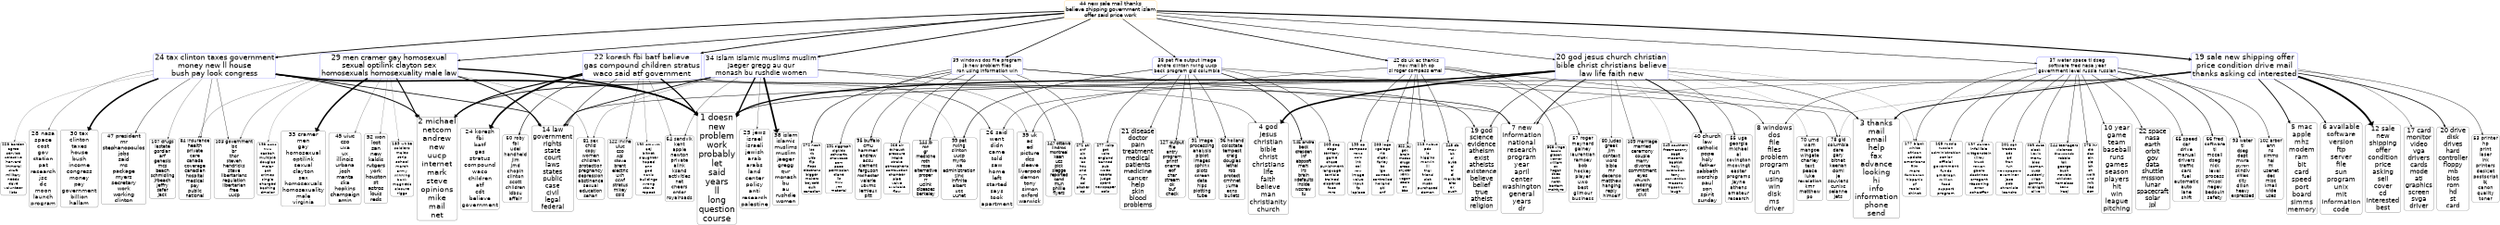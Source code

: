 digraph G {
size="18,18!";ranksep=4; ratio = auto; layers="1:2:3:4:5";
graph [fontname = "helvetica"];node [fontname = "helvetica"];edge [fontname = "helvetica"];ranksep=2.8;
"3_44" [ rank =3,fontsize =30.6932, shape=box, style="rounded", color=orange, label="44 new sale mail thanks
believe shipping government islam
offer said price work"]
"3_44" -> "2_19" [penwidth=6.2581,dir=forward]
"2_19" [rank =4,fontsize =45.1212, shape=box, style="rounded", color=blue,label="19 sale new shipping offer
price condition drive mail
thanks asking cd interested"]
"3_44" -> "2_20" [penwidth=2.9064,dir=forward]
"2_20" [rank =4,fontsize =45.0816, shape=box, style="rounded", color=blue,label="20 god jesus church christian
bible christ christians believe
law life faith new"]
"3_44" -> "2_22" [penwidth=4.8791,dir=forward]
"2_22" [rank =4,fontsize =44.7156, shape=box, style="rounded", color=blue,label="22 koresh fbi batf believe
gas compound children stratus
waco said atf government"]
"3_44" -> "2_24" [penwidth=4.8791,dir=forward]
"2_24" [rank =4,fontsize =43.6974, shape=box, style="rounded", color=blue,label="24 tax clinton taxes government
money new ll house
bush pay look congress"]
"3_44" -> "2_29" [penwidth=4.0158,dir=forward]
"2_29" [rank =4,fontsize =42.4406, shape=box, style="rounded", color=blue,label="29 men cramer gay homosexual
sexual optilink clayton sex
homosexuals homosexuality male law"]
"3_44" -> "2_34" [penwidth=4.8791,dir=forward]
"2_34" [rank =4,fontsize =39.9446, shape=box, style="rounded", color=blue,label="34 islam islamic muslims muslim
jaeger gregg au qur
monash bu rushdie women"]
"3_44" -> "2_37" [penwidth=2.9064,dir=forward]
"2_37" [rank =4,fontsize =29.2632, shape=box, style="rounded", color=blue,label="37 water space ti dseg
software fred nasa year
government level russia russian"]
"3_44" -> "2_38" [penwidth=2.9064,dir=forward]
"2_38" [rank =4,fontsize =28.9096, shape=box, style="rounded", color=blue,label="38 pat file output image
andre clinton rwing uucp
beck program gld columbia"]
"3_44" -> "2_39" [penwidth=4.0158,dir=forward]
"2_39" [rank =4,fontsize =28.7595, shape=box, style="rounded", color=blue,label="39 windows dos file program
jb new problem files
ron using information win"]
"3_44" -> "2_42" [penwidth=4.0158,dir=forward]
"2_42" [rank =4,fontsize =28.0762, shape=box, style="rounded", color=blue,label="42 db uk ac thanks
mov mail bh op
si roger compass email"]
"2_19" [ rank =2,fontsize =45.1212, shape=box, style="rounded", color=blue, label="19 sale new shipping offer
price condition drive mail
thanks asking cd interested"]
"2_19" -> "1_1" [penwidth=3.1182,dir=forward]
"1_1" [rank =3,fontsize =50, shape=box, style="rounded", color=black,label="1 doesn
new
problem
work
probably
let
said
years
ll
long
question
course"]
"2_19" -> "1_3" [penwidth=5.2069,dir=forward]
"1_3" [rank =3,fontsize =44.9965, shape=box, style="rounded", color=black,label="3 thanks
mail
email
help
fax
advance
looking
hi
info
information
phone
send"]
"2_19" -> "1_5" [penwidth=4.9164,dir=forward]
"1_5" [rank =3,fontsize =40.7526, shape=box, style="rounded", color=black,label="5 mac
apple
mhz
modem
ram
bit
card
speed
port
board
simms
memory"]
"2_19" -> "1_6" [penwidth=3.4861,dir=forward]
"1_6" [rank =3,fontsize =40.6629, shape=box, style="rounded", color=black,label="6 available
software
version
ftp
server
file
sun
program
unix
mit
information
code"]
"2_19" -> "1_7" [penwidth=1.6011,dir=forward]
"1_7" [rank =3,fontsize =40.4508, shape=box, style="rounded", color=black,label="7 new
information
national
research
program
year
april
center
washington
general
years
dr"]
"2_19" -> "1_8" [penwidth=2.1617,dir=forward]
"1_8" [rank =3,fontsize =40.1499, shape=box, style="rounded", color=black,label="8 windows
dos
file
files
problem
program
run
using
win
disk
ms
driver"]
"2_19" -> "1_12" [penwidth=10.7065,dir=forward]
"1_12" [rank =3,fontsize =39.1159, shape=box, style="rounded", color=black,label="12 sale
new
shipping
offer
condition
price
asking
sell
cover
cd
interested
best"]
"2_19" -> "1_17" [penwidth=1.5607,dir=forward]
"1_17" [rank =3,fontsize =37.5683, shape=box, style="rounded", color=black,label="17 card
monitor
video
vga
drivers
cards
mode
ati
graphics
screen
svga
driver"]
"2_19" -> "1_20" [penwidth=4.0855,dir=forward]
"1_20" [rank =3,fontsize =36.8942, shape=box, style="rounded", color=black,label="20 drive
disk
drives
hard
controller
floppy
mb
bios
rom
hd
st
card"]
"2_19" -> "1_53" [penwidth=2.1469,dir=forward]
"1_53" [rank =3,fontsize =30.0303, shape=box, style="rounded", color=black,label="53 printer
hp
print
laser
ink
printers
deskjet
postscript
bj
canon
quality
toner"]
"2_19" -> "1_78" [penwidth=0.91512,dir=forward]
"1_78" [rank =3,fontsize =27.8314, shape=box, style="rounded", color=black,label="78 gld
columbia
dare
gary
bitnet
keenan
domi
je
souviens
cunixc
selanne
jets"]
"2_20" [ rank =2,fontsize =45.0816, shape=box, style="rounded", color=blue, label="20 god jesus church christian
bible christ christians believe
law life faith new"]
"2_20" -> "1_1" [penwidth=7.4565,dir=forward]
"1_1" [rank =3,fontsize =50, shape=box, style="rounded", color=black,label="1 doesn
new
problem
work
probably
let
said
years
ll
long
question
course"]
"2_20" -> "1_3" [penwidth=2.3204,dir=forward]
"1_3" [rank =3,fontsize =44.9965, shape=box, style="rounded", color=black,label="3 thanks
mail
email
help
fax
advance
looking
hi
info
information
phone
send"]
"2_20" -> "1_4" [penwidth=8.8584,dir=forward]
"1_4" [rank =3,fontsize =40.756, shape=box, style="rounded", color=black,label="4 god
jesus
christian
bible
christ
christians
life
faith
believe
man
christianity
church"]
"2_20" -> "1_7" [penwidth=4.4242,dir=forward]
"1_7" [rank =3,fontsize =40.4508, shape=box, style="rounded", color=black,label="7 new
information
national
research
program
year
april
center
washington
general
years
dr"]
"2_20" -> "1_14" [penwidth=2.6465,dir=forward]
"1_14" [rank =3,fontsize =38.5467, shape=box, style="rounded", color=black,label="14 law
government
rights
state
court
laws
states
public
case
civil
legal
federal"]
"2_20" -> "1_19" [penwidth=2.8922,dir=forward]
"1_19" [rank =3,fontsize =37.284, shape=box, style="rounded", color=black,label="19 god
science
evidence
atheism
exist
atheists
existence
believe
belief
true
atheist
religion"]
"2_20" -> "1_26" [penwidth=2.2639,dir=forward]
"1_26" [rank =3,fontsize =35.2628, shape=box, style="rounded", color=black,label="26 said
went
didn
came
told
saw
home
left
started
says
took
apartment"]
"2_20" -> "1_40" [penwidth=5.2234,dir=forward]
"1_40" [rank =3,fontsize =32.1842, shape=box, style="rounded", color=black,label="40 church
law
catholic
pope
holy
father
sabbath
worship
paul
son
spirit
sunday"]
"2_20" -> "1_55" [penwidth=2.1614,dir=forward]
"1_55" [rank =3,fontsize =29.6875, shape=box, style="rounded", color=black,label="55 uga
georgia
michael
ai
covington
mcovingt
easter
programs
jayne
athens
amateur
research"]
"2_20" -> "1_70" [penwidth=0.80896,dir=forward]
"1_70" [rank =3,fontsize =28.4291, shape=box, style="rounded", color=black,label="70 umd
wam
mangoe
wingate
charley
text
peace
luke
revelation
kmr
matthew
po"]
"2_20" -> "1_80" [penwidth=1.1412,dir=forward]
"1_80" [rank =3,fontsize =27.6705, shape=box, style="rounded", color=black,label="80 judas
greek
jim
context
word
bible
mr
decenso
matthew
hanging
reply
himself"]
"2_20" -> "1_109" [penwidth=1.8373,dir=forward]
"1_109" [rank =3,fontsize =26.4759, shape=box, style="rounded", color=black,label="109 marriage
married
ceremony
couple
marry
divorce
commitment
eyes
church
wedding
priest
civil"]
"2_20" -> "1_177" [penwidth=0.80896,dir=forward]
"1_177" [rank =3,fontsize =24.3221, shape=box, style="rounded", color=black,label="177 black
white
african
update
americans
film
marc
fombaron
hispanic
sf
racial
chinet"]
"2_20" -> "1_249" [penwidth=0.76786,dir=forward]
"1_249" [rank =3,fontsize =22.8881, shape=box, style="rounded", color=black,label="249 southern
freemasonry
page
masonic
baptist
holly
toleration
tony
convention
masons
masonry
laugh"]
"2_22" [ rank =2,fontsize =44.7156, shape=box, style="rounded", color=blue, label="22 koresh fbi batf believe
gas compound children stratus
waco said atf government"]
"2_22" -> "1_1" [penwidth=7.3356,dir=forward]
"1_1" [rank =3,fontsize =50, shape=box, style="rounded", color=black,label="1 doesn
new
problem
work
probably
let
said
years
ll
long
question
course"]
"2_22" -> "1_2" [penwidth=6.2786,dir=forward]
"1_2" [rank =3,fontsize =46.1741, shape=box, style="rounded", color=black,label="2 michael
netcom
andrew
new
uucp
internet
mark
steve
opinions
mike
mail
net"]
"2_22" -> "1_4" [penwidth=1.9562,dir=forward]
"1_4" [rank =3,fontsize =40.756, shape=box, style="rounded", color=black,label="4 god
jesus
christian
bible
christ
christians
life
faith
believe
man
christianity
church"]
"2_22" -> "1_14" [penwidth=2.8336,dir=forward]
"1_14" [rank =3,fontsize =38.5467, shape=box, style="rounded", color=black,label="14 law
government
rights
state
court
laws
states
public
case
civil
legal
federal"]
"2_22" -> "1_24" [penwidth=9.5292,dir=forward]
"1_24" [rank =3,fontsize =35.9525, shape=box, style="rounded", color=black,label="24 koresh
fbi
batf
gas
stratus
compound
waco
children
atf
cdt
believe
government"]
"2_22" -> "1_26" [penwidth=2.6477,dir=forward]
"1_26" [rank =3,fontsize =35.2628, shape=box, style="rounded", color=black,label="26 said
went
didn
came
told
saw
home
left
started
says
took
apartment"]
"2_22" -> "1_60" [penwidth=3.2127,dir=forward]
"1_60" [rank =3,fontsize =29.5728, shape=box, style="rounded", color=black,label="60 roby
fbi
udel
handheld
jim
jmd
chopin
clinton
scott
children
idbsu
affair"]
"2_22" -> "1_64" [penwidth=1.3136,dir=forward]
"1_64" [rank =3,fontsize =28.9778, shape=box, style="rounded", color=black,label="64 sandvik
kent
apple
newton
private
alink
ksand
activities
net
cheers
order
royalroads"]
"2_22" -> "1_99" [penwidth=0.80194,dir=forward]
"1_99" [rank =3,fontsize =26.9258, shape=box, style="rounded", color=black,label="99 pat
rwing
clinton
uucp
myrto
wa
administration
zinc
infinite
albert
ucc
uunet"]
"2_22" -> "1_122" [penwidth=1.5779,dir=forward]
"1_122" [rank =3,fontsize =26.0831, shape=box, style="rounded", color=black,label="122 irvine
uiuc
cso
wpi
stove
brent
electric
uxh
ccwf
stratus
mikey
cold"]
"2_22" -> "1_192" [penwidth=1.0735,dir=forward]
"1_192" [rank =3,fontsize =23.9578, shape=box, style="rounded", color=black,label="192 cmuvm
aej
bitnet
slaughter
hoped
cnn
god
nazis
buildings
wrong
stove
repeat"]
"2_24" [ rank =2,fontsize =43.6974, shape=box, style="rounded", color=blue, label="24 tax clinton taxes government
money new ll house
bush pay look congress"]
"2_24" -> "1_1" [penwidth=8.2188,dir=forward]
"1_1" [rank =3,fontsize =50, shape=box, style="rounded", color=black,label="1 doesn
new
problem
work
probably
let
said
years
ll
long
question
course"]
"2_24" -> "1_2" [penwidth=5.3819,dir=forward]
"1_2" [rank =3,fontsize =46.1741, shape=box, style="rounded", color=black,label="2 michael
netcom
andrew
new
uucp
internet
mark
steve
opinions
mike
mail
net"]
"2_24" -> "1_7" [penwidth=3.3602,dir=forward]
"1_7" [rank =3,fontsize =40.4508, shape=box, style="rounded", color=black,label="7 new
information
national
research
program
year
april
center
washington
general
years
dr"]
"2_24" -> "1_14" [penwidth=4.2702,dir=forward]
"1_14" [rank =3,fontsize =38.5467, shape=box, style="rounded", color=black,label="14 law
government
rights
state
court
laws
states
public
case
civil
legal
federal"]
"2_24" -> "1_28" [penwidth=1.4073,dir=forward]
"1_28" [rank =3,fontsize =34.9684, shape=box, style="rounded", color=black,label="28 nasa
space
cost
gov
station
pat
research
jsc
dc
moon
launch
program"]
"2_24" -> "1_30" [penwidth=8.7579,dir=forward]
"1_30" [rank =3,fontsize =34.5462, shape=box, style="rounded", color=black,label="30 tax
clinton
taxes
house
bush
income
congress
money
pay
government
billion
hallam"]
"2_24" -> "1_47" [penwidth=2.1411,dir=forward]
"1_47" [rank =3,fontsize =31.3843, shape=box, style="rounded", color=black,label="47 president
mr
stephanopoulos
jobs
said
ms
package
myers
secretary
work
working
clinton"]
"2_24" -> "1_84" [penwidth=1.8008,dir=forward]
"1_84" [rank =3,fontsize =27.3474, shape=box, style="rounded", color=black,label="84 insurance
health
private
care
canada
coverage
canadian
hospital
medical
pay
public
national"]
"2_24" -> "1_103" [penwidth=1.7564,dir=forward]
"1_103" [rank =3,fontsize =26.794, shape=box, style="rounded", color=black,label="103 government
isc
br
thor
steveh
hendricks
steve
libertarians
regulation
libertarian
free
uucp"]
"2_24" -> "1_107" [penwidth=1.1271,dir=forward]
"1_107" [rank =3,fontsize =26.5751, shape=box, style="rounded", color=black,label="107 drugs
iastate
gordian
arf
genesis
mcs
beach
schmidling
jrbeach
jeffry
safer
jack"]
"2_24" -> "1_223" [penwidth=0.84736,dir=forward]
"1_223" [rank =3,fontsize =23.2949, shape=box, style="rounded", color=black,label="223 borden
agree
service
selective
harvard
immoral
draft
military
needs
dave
volunteer
lists"]
"2_29" [ rank =2,fontsize =42.4406, shape=box, style="rounded", color=blue, label="29 men cramer gay homosexual
sexual optilink clayton sex
homosexuals homosexuality male law"]
"2_29" -> "1_1" [penwidth=7.8532,dir=forward]
"1_1" [rank =3,fontsize =50, shape=box, style="rounded", color=black,label="1 doesn
new
problem
work
probably
let
said
years
ll
long
question
course"]
"2_29" -> "1_2" [penwidth=6.2188,dir=forward]
"1_2" [rank =3,fontsize =46.1741, shape=box, style="rounded", color=black,label="2 michael
netcom
andrew
new
uucp
internet
mark
steve
opinions
mike
mail
net"]
"2_29" -> "1_14" [penwidth=5.1168,dir=forward]
"1_14" [rank =3,fontsize =38.5467, shape=box, style="rounded", color=black,label="14 law
government
rights
state
court
laws
states
public
case
civil
legal
federal"]
"2_29" -> "1_33" [penwidth=8.9837,dir=forward]
"1_33" [rank =3,fontsize =33.7531, shape=box, style="rounded", color=black,label="33 cramer
men
gay
homosexual
optilink
sexual
clayton
sex
homosexuals
homosexuality
male
virginia"]
"2_29" -> "1_45" [penwidth=1.049,dir=forward]
"1_45" [rank =3,fontsize =31.532, shape=box, style="rounded", color=black,label="45 uiuc
cso
uxa
ux
illinois
urbana
josh
manta
cka
hopkins
champaign
amin"]
"2_29" -> "1_52" [penwidth=0.89611,dir=forward]
"1_52" [rank =3,fontsize =30.4967, shape=box, style="rounded", color=black,label="52 won
lost
san
new
kaldis
rutgers
york
houston
st
astros
louis
reds"]
"2_29" -> "1_81" [penwidth=1.302,dir=forward]
"1_81" [rank =3,fontsize =27.6331, shape=box, style="rounded", color=black,label="81 sex
child
copy
women
children
protection
pregnancy
depression
abstinence
sexual
education
sehari"]
"2_29" -> "1_84" [penwidth=1.1823,dir=forward]
"1_84" [rank =3,fontsize =27.3474, shape=box, style="rounded", color=black,label="84 insurance
health
private
care
canada
coverage
canadian
hospital
medical
pay
public
national"]
"2_29" -> "1_103" [penwidth=1.3395,dir=forward]
"1_103" [rank =3,fontsize =26.794, shape=box, style="rounded", color=black,label="103 government
isc
br
thor
steveh
hendricks
steve
libertarians
regulation
libertarian
free
uucp"]
"2_29" -> "1_159" [penwidth=0.83897,dir=forward]
"1_159" [rank =3,fontsize =24.6563, shape=box, style="rounded", color=black,label="159 white
soldiers
males
strip
school
march
army
winning
bank
magnetic
closure
riggs"]
"2_29" -> "1_193" [penwidth=0.83897,dir=forward]
"1_193" [rank =3,fontsize =23.9509, shape=box, style="rounded", color=black,label="193 acns
nwu
casbah
multiple
douglas
meier
act
crimes
single
charged
bashing
dmeier"]
"2_34" [ rank =2,fontsize =39.9446, shape=box, style="rounded", color=blue, label="34 islam islamic muslims muslim
jaeger gregg au qur
monash bu rushdie women"]
"2_34" -> "1_1" [penwidth=7.4505,dir=forward]
"1_1" [rank =3,fontsize =50, shape=box, style="rounded", color=black,label="1 doesn
new
problem
work
probably
let
said
years
ll
long
question
course"]
"2_34" -> "1_2" [penwidth=4.7407,dir=forward]
"1_2" [rank =3,fontsize =46.1741, shape=box, style="rounded", color=black,label="2 michael
netcom
andrew
new
uucp
internet
mark
steve
opinions
mike
mail
net"]
"2_34" -> "1_14" [penwidth=4.5836,dir=forward]
"1_14" [rank =3,fontsize =38.5467, shape=box, style="rounded", color=black,label="14 law
government
rights
state
court
laws
states
public
case
civil
legal
federal"]
"2_34" -> "1_19" [penwidth=2.7978,dir=forward]
"1_19" [rank =3,fontsize =37.284, shape=box, style="rounded", color=black,label="19 god
science
evidence
atheism
exist
atheists
existence
believe
belief
true
atheist
religion"]
"2_34" -> "1_25" [penwidth=1.344,dir=forward]
"1_25" [rank =3,fontsize =35.5789, shape=box, style="rounded", color=black,label="25 jews
israel
israeli
jewish
arab
arabs
land
center
policy
anti
research
palestine"]
"2_34" -> "1_38" [penwidth=10.0456,dir=forward]
"1_38" [rank =3,fontsize =32.4724, shape=box, style="rounded", color=black,label="38 islam
islamic
muslims
muslim
jaeger
gregg
qur
monash
bu
au
rushdie
women"]
"2_34" -> "1_39" [penwidth=1.4601,dir=forward]
"1_39" [rank =3,fontsize =32.2729, shape=box, style="rounded", color=black,label="39 uk
ac
ed
picture
dcs
sleeve
liverpool
demon
tony
simon
oxford
warwick"]
"2_34" -> "1_64" [penwidth=1.4601,dir=forward]
"1_64" [rank =3,fontsize =28.9778, shape=box, style="rounded", color=black,label="64 sandvik
kent
apple
newton
private
alink
ksand
activities
net
cheers
order
royalroads"]
"2_34" -> "1_81" [penwidth=1.282,dir=forward]
"1_81" [rank =3,fontsize =27.6331, shape=box, style="rounded", color=black,label="81 sex
child
copy
women
children
protection
pregnancy
depression
abstinence
sexual
education
sehari"]
"2_37" [ rank =2,fontsize =29.2632, shape=box, style="rounded", color=blue, label="37 water space ti dseg
software fred nasa year
government level russia russian"]
"2_37" -> "1_10" [penwidth=2.1488,dir=forward]
"1_10" [rank =3,fontsize =39.7848, shape=box, style="rounded", color=black,label="10 year
game
team
baseball
runs
games
season
players
hit
win
league
pitching"]
"2_37" -> "1_22" [penwidth=2.1488,dir=forward]
"1_22" [rank =3,fontsize =36.1439, shape=box, style="rounded", color=black,label="22 space
nasa
earth
orbit
gov
data
shuttle
mission
lunar
spacecraft
solar
jpl"]
"2_37" -> "1_65" [penwidth=2.1488,dir=forward]
"1_65" [rank =3,fontsize =28.8508, shape=box, style="rounded", color=black,label="65 speed
car
drive
manual
drivers
traffic
cars
fuel
automatic
auto
lane
shift"]
"2_37" -> "1_66" [penwidth=2.9691,dir=forward]
"1_66" [rank =3,fontsize =28.7847, shape=box, style="rounded", color=black,label="66 fred
software
ti
mccall
dseg
nick
level
process
mksol
negev
bedouin
safety"]
"2_37" -> "1_93" [penwidth=2.9691,dir=forward]
"1_93" [rank =3,fontsize =27.1006, shape=box, style="rounded", color=black,label="93 water
ti
dseg
dept
mwra
pyron
skndiv
cities
city
dillon
heavy
expressed"]
"2_37" -> "1_102" [penwidth=2.1488,dir=forward]
"1_102" [rank =3,fontsize =26.8187, shape=box, style="rounded", color=black,label="102 arbor
ann
ns
simms
hal
mi
usenet
dec
misc
kmail
wide
uses"]
"2_37" -> "1_165" [penwidth=2.1488,dir=forward]
"1_165" [rank =3,fontsize =24.5138, shape=box, style="rounded", color=black,label="165 russia
russian
administration
senior
official
government
funds
american
million
food
support
program"]
"2_37" -> "1_177" [penwidth=2.1488,dir=forward]
"1_177" [rank =3,fontsize =24.3221, shape=box, style="rounded", color=black,label="177 black
white
african
update
americans
film
marc
fombaron
hispanic
sf
racial
chinet"]
"2_37" -> "1_197" [penwidth=2.1488,dir=forward]
"1_197" [rank =3,fontsize =23.8891, shape=box, style="rounded", color=black,label="197 darren
infallible
wittgenstein
kilroy
trust
rowan
gboro
doctrines
arrogant
reasoning
error
schaeffer"]
"2_37" -> "1_201" [penwidth=2.1488,dir=forward]
"1_201" [rank =3,fontsize =23.8156, shape=box, style="rounded", color=black,label="201 san
traders
ads
ad
fran
run
newspapers
examiner
jose
pob
chronicle
leandro"]
"2_37" -> "1_239" [penwidth=2.1488,dir=forward]
"1_239" [rank =3,fontsize =22.9812, shape=box, style="rounded", color=black,label="239 date
clock
kevin
menu
bios
kosman
uucp
suddenly
wrap
gorman
midnight
alive"]
"2_37" -> "1_244" [penwidth=2.1488,dir=forward]
"1_244" [rank =3,fontsize =22.9137, shape=box, style="rounded", color=black,label="244 teenagers
violence
thousands
robbie
tsk
george
bush
newbie
children
homeless
tens
iraqi"]
"2_37" -> "1_273" [penwidth=2.1488,dir=forward]
"1_273" [rank =3,fontsize =22.3976, shape=box, style="rounded", color=black,label="273 ihr
die
das
ein
sie
ich
oh
wollt
und
mit
lied
den"]
"2_38" [ rank =2,fontsize =28.9096, shape=box, style="rounded", color=blue, label="38 pat file output image
andre clinton rwing uucp
beck program gld columbia"]
"2_38" -> "1_21" [penwidth=2.2116,dir=forward]
"1_21" [rank =3,fontsize =36.5527, shape=box, style="rounded", color=black,label="21 disease
doctor
pain
treatment
medical
patients
medicine
cancer
help
skin
blood
problems"]
"2_38" -> "1_78" [penwidth=2.2116,dir=forward]
"1_78" [rank =3,fontsize =27.8314, shape=box, style="rounded", color=black,label="78 gld
columbia
dare
gary
bitnet
keenan
domi
je
souviens
cunixc
selanne
jets"]
"2_38" -> "1_91" [penwidth=2.2116,dir=forward]
"1_91" [rank =3,fontsize =27.1346, shape=box, style="rounded", color=black,label="91 image
processing
analysis
plplot
images
sphinx
plots
screen
data
hips
plotting
tube"]
"2_38" -> "1_96" [penwidth=2.2116,dir=forward]
"1_96" [rank =3,fontsize =27.0526, shape=box, style="rounded", color=black,label="96 holland
colostate
tempest
craig
douglas
lethal
rob
protect
cmhnet
yuma
acns
bullets"]
"2_38" -> "1_99" [penwidth=3.0558,dir=forward]
"1_99" [rank =3,fontsize =26.9258, shape=box, style="rounded", color=black,label="99 pat
rwing
clinton
uucp
myrto
wa
administration
zinc
infinite
albert
ucc
uunet"]
"2_38" -> "1_127" [penwidth=2.2116,dir=forward]
"1_127" [rank =3,fontsize =25.8387, shape=box, style="rounded", color=black,label="127 output
file
entry
program
printf
oname
eof
char
stream
ok
buf
check"]
"2_38" -> "1_145" [penwidth=3.7128,dir=forward]
"1_145" [rank =3,fontsize =25.0362, shape=box, style="rounded", color=black,label="145 andre
beck
dresden
inf
abpsoft
mehl
irs
brain
xdefaults
inside
wscrawl
tu"]
"2_38" -> "1_209" [penwidth=2.2116,dir=forward]
"1_209" [rank =3,fontsize =23.5495, shape=box, style="rounded", color=black,label="209 dog
dogs
territory
game
chase
punishment
language
terrible
trained
dispense
face
mrc"]
"2_38" -> "1_277" [penwidth=2.2116,dir=forward]
"1_277" [rank =3,fontsize =22.3626, shape=box, style="rounded", color=black,label="277 xclrp
got
xclrs
england
banned
pub
wales
roberts
judge
spent
newspaper
cells"]
"2_39" [ rank =2,fontsize =28.7595, shape=box, style="rounded", color=blue, label="39 windows dos file program
jb new problem files
ron using information win"]
"2_39" -> "1_7" [penwidth=2.2338,dir=forward]
"1_7" [rank =3,fontsize =40.4508, shape=box, style="rounded", color=black,label="7 new
information
national
research
program
year
april
center
washington
general
years
dr"]
"2_39" -> "1_8" [penwidth=2.2338,dir=forward]
"1_8" [rank =3,fontsize =40.1499, shape=box, style="rounded", color=black,label="8 windows
dos
file
files
problem
program
run
using
win
disk
ms
driver"]
"2_39" -> "1_95" [penwidth=2.2338,dir=forward]
"1_95" [rank =3,fontsize =27.0583, shape=box, style="rounded", color=black,label="95 buffalo
cmu
hammerl
andrew
acsu
clement
ferguson
rochester
valerie
ubvms
lemieux
pitt"]
"2_39" -> "1_144" [penwidth=3.0865,dir=forward]
"1_144" [rank =3,fontsize =25.1243, shape=box, style="rounded", color=black,label="144 jb
ron
gr
medicine
roth
rose
alternative
proper
rr
uclink
diseases
berkeley"]
"2_39" -> "1_147" [penwidth=2.2338,dir=forward]
"1_147" [rank =3,fontsize =24.9772, shape=box, style="rounded", color=black,label="147 ottawa
lindros
montreal
kean
ucs
pick
slegge
reported
send
mun
phillie
flyers"]
"2_39" -> "1_268" [penwidth=2.2338,dir=forward]
"1_268" [rank =3,fontsize =22.503, shape=box, style="rounded", color=black,label="268 air
exhaust
pressure
intake
stroke
atmospheric
combustion
chamber
pipe
valve
available
flow"]
"2_39" -> "1_271" [penwidth=2.2338,dir=forward]
"1_271" [rank =3,fontsize =22.4606, shape=box, style="rounded", color=black,label="271 atl
snf
cin
cub
los
hou
snd
nym
flo
col
pitcher
opi"]
"2_39" -> "1_272" [penwidth=3.0865,dir=forward]
"1_272" [rank =3,fontsize =22.4221, shape=box, style="rounded", color=black,label="272 noah
isc
rit
ultb
flip
flops
electrons
bigger
makers
boycott
quit
canadian"]
"2_39" -> "1_291" [penwidth=2.2338,dir=forward]
"1_291" [rank =3,fontsize =22.121, shape=box, style="rounded", color=black,label="291 siggraph
sigkids
schwartz
showcase
acm
pace
permission
diane
ils
nwu
yes
material"]
"2_42" [ rank =2,fontsize =28.0762, shape=box, style="rounded", color=blue, label="42 db uk ac thanks
mov mail bh op
si roger compass email"]
"2_42" -> "1_3" [penwidth=2.2803,dir=forward]
"1_3" [rank =3,fontsize =44.9965, shape=box, style="rounded", color=black,label="3 thanks
mail
email
help
fax
advance
looking
hi
info
information
phone
send"]
"2_42" -> "1_39" [penwidth=2.2803,dir=forward]
"1_39" [rank =3,fontsize =32.2729, shape=box, style="rounded", color=black,label="39 uk
ac
ed
picture
dcs
sleeve
liverpool
demon
tony
simon
oxford
warwick"]
"2_42" -> "1_57" [penwidth=2.2803,dir=forward]
"1_57" [rank =3,fontsize =29.6447, shape=box, style="rounded", color=black,label="57 roger
maynard
gainey
laurentian
ramsey
bob
hockey
player
uwo
best
gilmour
business"]
"2_42" -> "1_199" [penwidth=2.2803,dir=forward]
"1_199" [rank =3,fontsize =23.8563, shape=box, style="rounded", color=black,label="199 op
compass
rows
cols
int
col
row
image
value
input
fp
laplace"]
"2_42" -> "1_203" [penwidth=2.2803,dir=forward]
"1_203" [rank =3,fontsize =23.7755, shape=box, style="rounded", color=black,label="203 logo
vgalogo
rle
digex
farley
bs
lgo
correct
controlled
holland
ati
cnf"]
"2_42" -> "1_213" [penwidth=2.2803,dir=forward]
"1_213" [rank =3,fontsize =23.4824, shape=box, style="rounded", color=black,label="213 nubus
pds
lc
higgins
marvin
iii
fnal
friend
slot
msen
purchased
demon"]
"2_42" -> "1_248" [penwidth=2.2803,dir=forward]
"1_248" [rank =3,fontsize =22.8923, shape=box, style="rounded", color=black,label="248 db
mov
bh
si
byte
al
bl
di
maxbyte
bits
cx
push"]
"2_42" -> "1_322" [penwidth=2.2803,dir=forward]
"1_322" [rank =3,fontsize =21.7088, shape=box, style="rounded", color=black,label="322 jay
gdx
brain
msdos
drugs
areas
snyder
xenix
vogon
deals
au
bbs"]
"2_42" -> "1_368" [penwidth=2.2803,dir=forward]
"1_368" [rank =3,fontsize =20.9584, shape=box, style="rounded", color=black,label="368 vinge
books
gibson
vernor
william
oz
hogan
titles
baen
north
bantam
mcintyre"]
{rank=same; "1_1" "1_3" "1_5" "1_6" "1_7" "1_8" "1_12" "1_17" "1_20" "1_53" "1_78" "1_1" "1_3" "1_4" "1_7" "1_14" "1_19" "1_26" "1_40" "1_55" "1_70" "1_80" "1_109" "1_177" "1_249" "1_1" "1_2" "1_4" "1_14" "1_24" "1_26" "1_60" "1_64" "1_99" "1_122" "1_192" "1_1" "1_2" "1_7" "1_14" "1_28" "1_30" "1_47" "1_84" "1_103" "1_107" "1_223" "1_1" "1_2" "1_14" "1_33" "1_45" "1_52" "1_81" "1_84" "1_103" "1_159" "1_193" "1_1" "1_2" "1_14" "1_19" "1_25" "1_38" "1_39" "1_64" "1_81" "1_10" "1_22" "1_65" "1_66" "1_93" "1_102" "1_165" "1_177" "1_197" "1_201" "1_239" "1_244" "1_273" "1_21" "1_78" "1_91" "1_96" "1_99" "1_127" "1_145" "1_209" "1_277" "1_7" "1_8" "1_95" "1_144" "1_147" "1_268" "1_271" "1_272" "1_291" "1_3" "1_39" "1_57" "1_199" "1_203" "1_213" "1_248" "1_322" "1_368"}{rank=same; "2_19" "2_20" "2_22" "2_24" "2_29" "2_34" "2_37" "2_38" "2_39" "2_42" "2_19" "2_20" "2_22" "2_24" "2_29" "2_34" "2_37" "2_38" "2_39" "2_42"}{rank=same; "3_44"}{rank=same;}{rank=same;}}